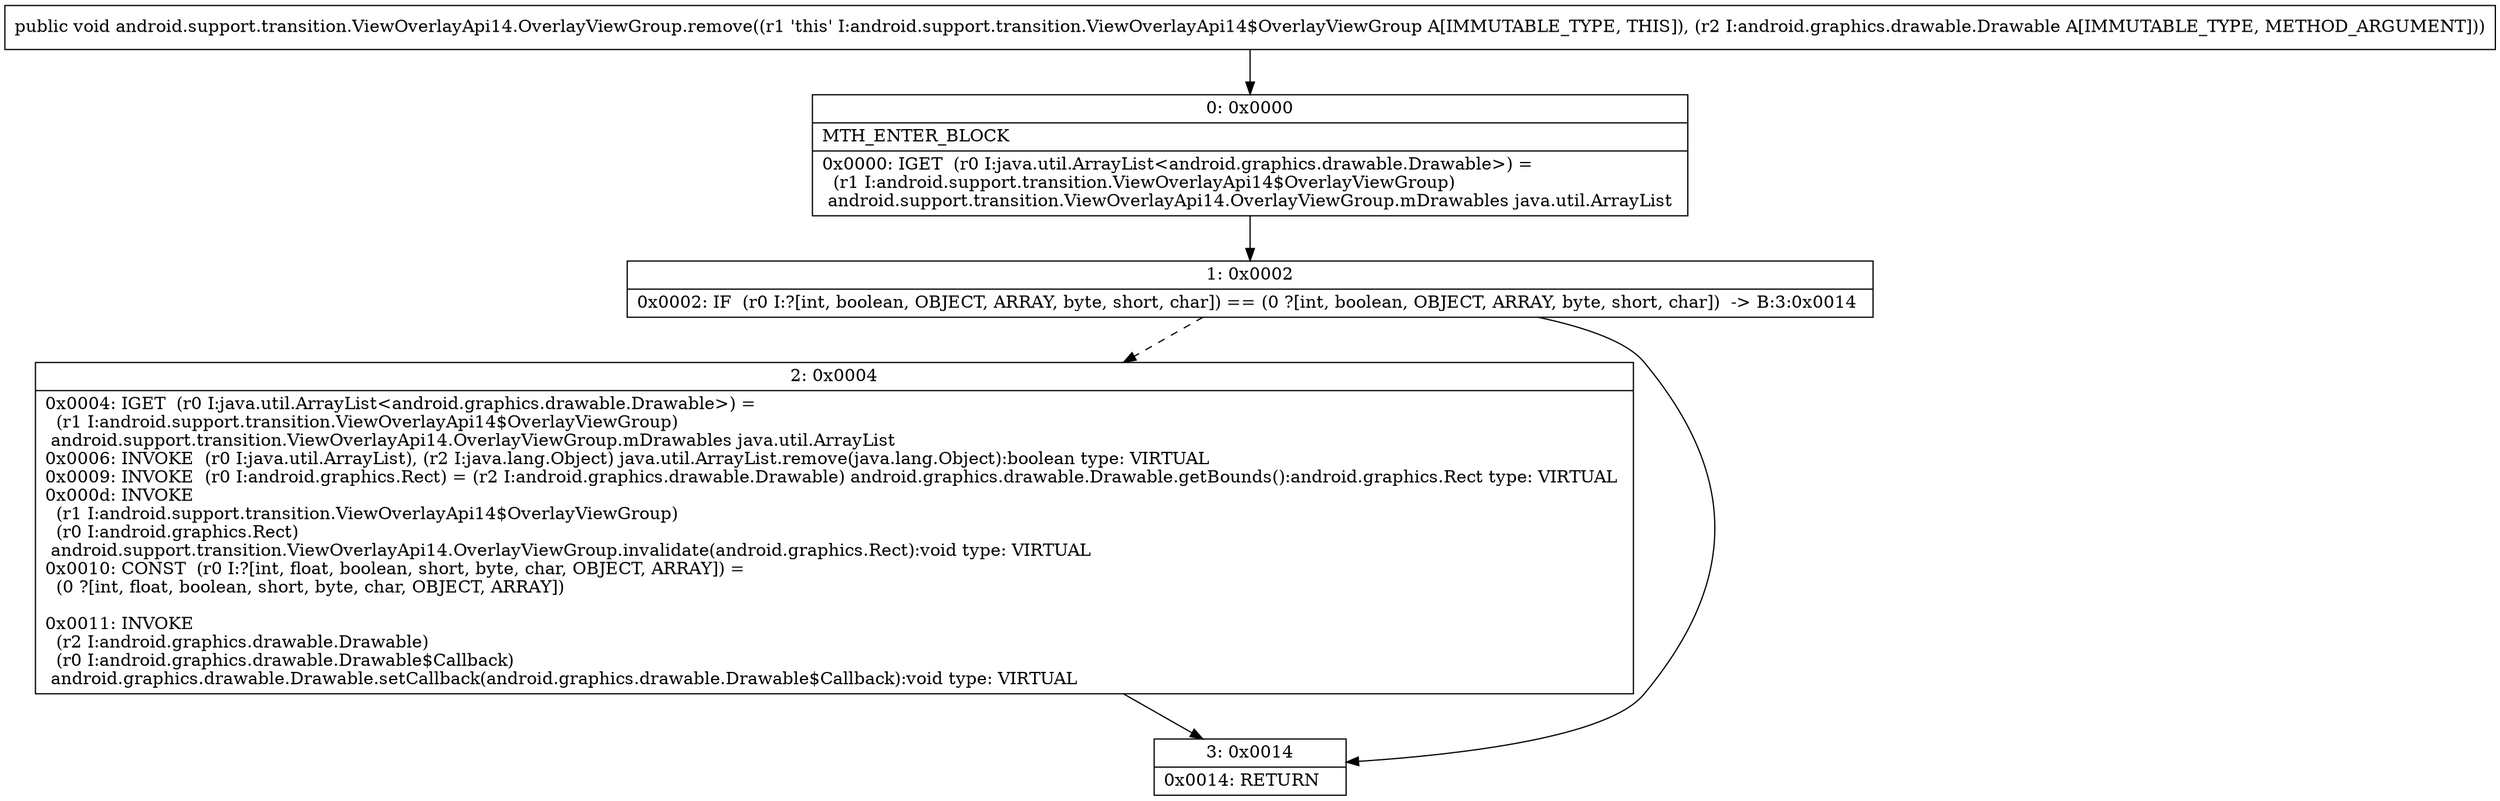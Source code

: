 digraph "CFG forandroid.support.transition.ViewOverlayApi14.OverlayViewGroup.remove(Landroid\/graphics\/drawable\/Drawable;)V" {
Node_0 [shape=record,label="{0\:\ 0x0000|MTH_ENTER_BLOCK\l|0x0000: IGET  (r0 I:java.util.ArrayList\<android.graphics.drawable.Drawable\>) = \l  (r1 I:android.support.transition.ViewOverlayApi14$OverlayViewGroup)\l android.support.transition.ViewOverlayApi14.OverlayViewGroup.mDrawables java.util.ArrayList \l}"];
Node_1 [shape=record,label="{1\:\ 0x0002|0x0002: IF  (r0 I:?[int, boolean, OBJECT, ARRAY, byte, short, char]) == (0 ?[int, boolean, OBJECT, ARRAY, byte, short, char])  \-\> B:3:0x0014 \l}"];
Node_2 [shape=record,label="{2\:\ 0x0004|0x0004: IGET  (r0 I:java.util.ArrayList\<android.graphics.drawable.Drawable\>) = \l  (r1 I:android.support.transition.ViewOverlayApi14$OverlayViewGroup)\l android.support.transition.ViewOverlayApi14.OverlayViewGroup.mDrawables java.util.ArrayList \l0x0006: INVOKE  (r0 I:java.util.ArrayList), (r2 I:java.lang.Object) java.util.ArrayList.remove(java.lang.Object):boolean type: VIRTUAL \l0x0009: INVOKE  (r0 I:android.graphics.Rect) = (r2 I:android.graphics.drawable.Drawable) android.graphics.drawable.Drawable.getBounds():android.graphics.Rect type: VIRTUAL \l0x000d: INVOKE  \l  (r1 I:android.support.transition.ViewOverlayApi14$OverlayViewGroup)\l  (r0 I:android.graphics.Rect)\l android.support.transition.ViewOverlayApi14.OverlayViewGroup.invalidate(android.graphics.Rect):void type: VIRTUAL \l0x0010: CONST  (r0 I:?[int, float, boolean, short, byte, char, OBJECT, ARRAY]) = \l  (0 ?[int, float, boolean, short, byte, char, OBJECT, ARRAY])\l \l0x0011: INVOKE  \l  (r2 I:android.graphics.drawable.Drawable)\l  (r0 I:android.graphics.drawable.Drawable$Callback)\l android.graphics.drawable.Drawable.setCallback(android.graphics.drawable.Drawable$Callback):void type: VIRTUAL \l}"];
Node_3 [shape=record,label="{3\:\ 0x0014|0x0014: RETURN   \l}"];
MethodNode[shape=record,label="{public void android.support.transition.ViewOverlayApi14.OverlayViewGroup.remove((r1 'this' I:android.support.transition.ViewOverlayApi14$OverlayViewGroup A[IMMUTABLE_TYPE, THIS]), (r2 I:android.graphics.drawable.Drawable A[IMMUTABLE_TYPE, METHOD_ARGUMENT])) }"];
MethodNode -> Node_0;
Node_0 -> Node_1;
Node_1 -> Node_2[style=dashed];
Node_1 -> Node_3;
Node_2 -> Node_3;
}

